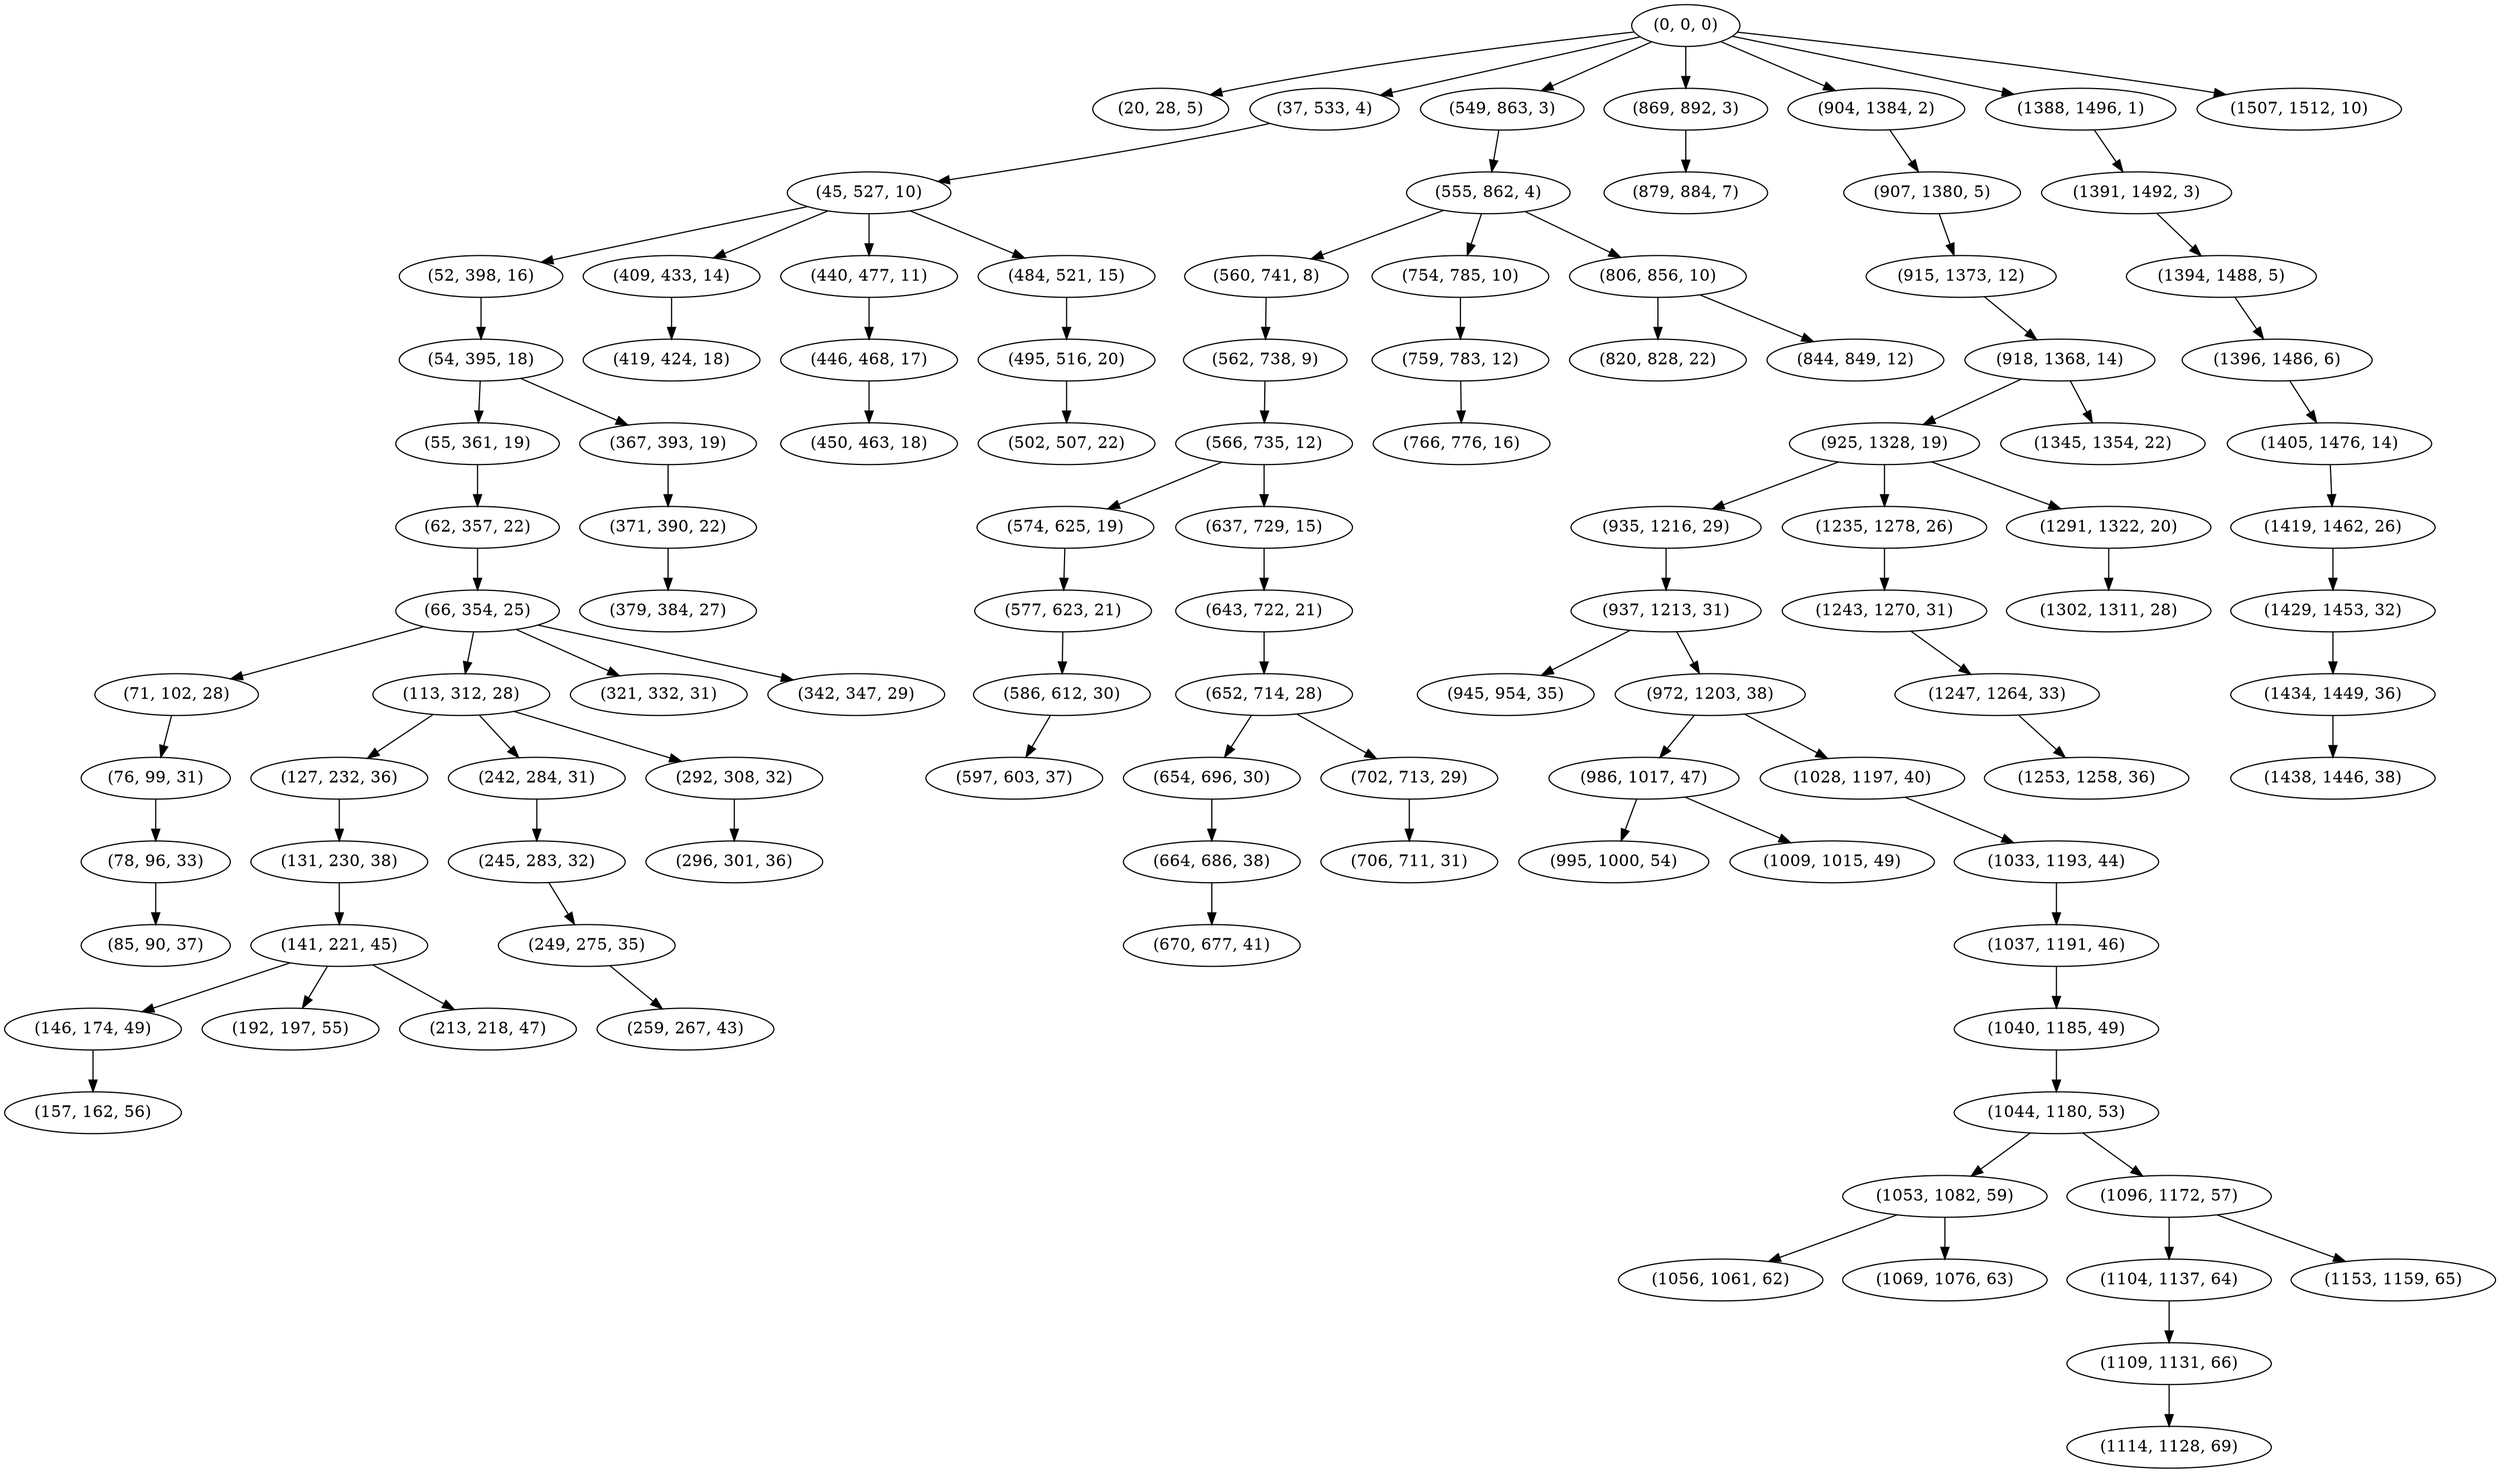 digraph tree {
    "(0, 0, 0)";
    "(20, 28, 5)";
    "(37, 533, 4)";
    "(45, 527, 10)";
    "(52, 398, 16)";
    "(54, 395, 18)";
    "(55, 361, 19)";
    "(62, 357, 22)";
    "(66, 354, 25)";
    "(71, 102, 28)";
    "(76, 99, 31)";
    "(78, 96, 33)";
    "(85, 90, 37)";
    "(113, 312, 28)";
    "(127, 232, 36)";
    "(131, 230, 38)";
    "(141, 221, 45)";
    "(146, 174, 49)";
    "(157, 162, 56)";
    "(192, 197, 55)";
    "(213, 218, 47)";
    "(242, 284, 31)";
    "(245, 283, 32)";
    "(249, 275, 35)";
    "(259, 267, 43)";
    "(292, 308, 32)";
    "(296, 301, 36)";
    "(321, 332, 31)";
    "(342, 347, 29)";
    "(367, 393, 19)";
    "(371, 390, 22)";
    "(379, 384, 27)";
    "(409, 433, 14)";
    "(419, 424, 18)";
    "(440, 477, 11)";
    "(446, 468, 17)";
    "(450, 463, 18)";
    "(484, 521, 15)";
    "(495, 516, 20)";
    "(502, 507, 22)";
    "(549, 863, 3)";
    "(555, 862, 4)";
    "(560, 741, 8)";
    "(562, 738, 9)";
    "(566, 735, 12)";
    "(574, 625, 19)";
    "(577, 623, 21)";
    "(586, 612, 30)";
    "(597, 603, 37)";
    "(637, 729, 15)";
    "(643, 722, 21)";
    "(652, 714, 28)";
    "(654, 696, 30)";
    "(664, 686, 38)";
    "(670, 677, 41)";
    "(702, 713, 29)";
    "(706, 711, 31)";
    "(754, 785, 10)";
    "(759, 783, 12)";
    "(766, 776, 16)";
    "(806, 856, 10)";
    "(820, 828, 22)";
    "(844, 849, 12)";
    "(869, 892, 3)";
    "(879, 884, 7)";
    "(904, 1384, 2)";
    "(907, 1380, 5)";
    "(915, 1373, 12)";
    "(918, 1368, 14)";
    "(925, 1328, 19)";
    "(935, 1216, 29)";
    "(937, 1213, 31)";
    "(945, 954, 35)";
    "(972, 1203, 38)";
    "(986, 1017, 47)";
    "(995, 1000, 54)";
    "(1009, 1015, 49)";
    "(1028, 1197, 40)";
    "(1033, 1193, 44)";
    "(1037, 1191, 46)";
    "(1040, 1185, 49)";
    "(1044, 1180, 53)";
    "(1053, 1082, 59)";
    "(1056, 1061, 62)";
    "(1069, 1076, 63)";
    "(1096, 1172, 57)";
    "(1104, 1137, 64)";
    "(1109, 1131, 66)";
    "(1114, 1128, 69)";
    "(1153, 1159, 65)";
    "(1235, 1278, 26)";
    "(1243, 1270, 31)";
    "(1247, 1264, 33)";
    "(1253, 1258, 36)";
    "(1291, 1322, 20)";
    "(1302, 1311, 28)";
    "(1345, 1354, 22)";
    "(1388, 1496, 1)";
    "(1391, 1492, 3)";
    "(1394, 1488, 5)";
    "(1396, 1486, 6)";
    "(1405, 1476, 14)";
    "(1419, 1462, 26)";
    "(1429, 1453, 32)";
    "(1434, 1449, 36)";
    "(1438, 1446, 38)";
    "(1507, 1512, 10)";
    "(0, 0, 0)" -> "(20, 28, 5)";
    "(0, 0, 0)" -> "(37, 533, 4)";
    "(0, 0, 0)" -> "(549, 863, 3)";
    "(0, 0, 0)" -> "(869, 892, 3)";
    "(0, 0, 0)" -> "(904, 1384, 2)";
    "(0, 0, 0)" -> "(1388, 1496, 1)";
    "(0, 0, 0)" -> "(1507, 1512, 10)";
    "(37, 533, 4)" -> "(45, 527, 10)";
    "(45, 527, 10)" -> "(52, 398, 16)";
    "(45, 527, 10)" -> "(409, 433, 14)";
    "(45, 527, 10)" -> "(440, 477, 11)";
    "(45, 527, 10)" -> "(484, 521, 15)";
    "(52, 398, 16)" -> "(54, 395, 18)";
    "(54, 395, 18)" -> "(55, 361, 19)";
    "(54, 395, 18)" -> "(367, 393, 19)";
    "(55, 361, 19)" -> "(62, 357, 22)";
    "(62, 357, 22)" -> "(66, 354, 25)";
    "(66, 354, 25)" -> "(71, 102, 28)";
    "(66, 354, 25)" -> "(113, 312, 28)";
    "(66, 354, 25)" -> "(321, 332, 31)";
    "(66, 354, 25)" -> "(342, 347, 29)";
    "(71, 102, 28)" -> "(76, 99, 31)";
    "(76, 99, 31)" -> "(78, 96, 33)";
    "(78, 96, 33)" -> "(85, 90, 37)";
    "(113, 312, 28)" -> "(127, 232, 36)";
    "(113, 312, 28)" -> "(242, 284, 31)";
    "(113, 312, 28)" -> "(292, 308, 32)";
    "(127, 232, 36)" -> "(131, 230, 38)";
    "(131, 230, 38)" -> "(141, 221, 45)";
    "(141, 221, 45)" -> "(146, 174, 49)";
    "(141, 221, 45)" -> "(192, 197, 55)";
    "(141, 221, 45)" -> "(213, 218, 47)";
    "(146, 174, 49)" -> "(157, 162, 56)";
    "(242, 284, 31)" -> "(245, 283, 32)";
    "(245, 283, 32)" -> "(249, 275, 35)";
    "(249, 275, 35)" -> "(259, 267, 43)";
    "(292, 308, 32)" -> "(296, 301, 36)";
    "(367, 393, 19)" -> "(371, 390, 22)";
    "(371, 390, 22)" -> "(379, 384, 27)";
    "(409, 433, 14)" -> "(419, 424, 18)";
    "(440, 477, 11)" -> "(446, 468, 17)";
    "(446, 468, 17)" -> "(450, 463, 18)";
    "(484, 521, 15)" -> "(495, 516, 20)";
    "(495, 516, 20)" -> "(502, 507, 22)";
    "(549, 863, 3)" -> "(555, 862, 4)";
    "(555, 862, 4)" -> "(560, 741, 8)";
    "(555, 862, 4)" -> "(754, 785, 10)";
    "(555, 862, 4)" -> "(806, 856, 10)";
    "(560, 741, 8)" -> "(562, 738, 9)";
    "(562, 738, 9)" -> "(566, 735, 12)";
    "(566, 735, 12)" -> "(574, 625, 19)";
    "(566, 735, 12)" -> "(637, 729, 15)";
    "(574, 625, 19)" -> "(577, 623, 21)";
    "(577, 623, 21)" -> "(586, 612, 30)";
    "(586, 612, 30)" -> "(597, 603, 37)";
    "(637, 729, 15)" -> "(643, 722, 21)";
    "(643, 722, 21)" -> "(652, 714, 28)";
    "(652, 714, 28)" -> "(654, 696, 30)";
    "(652, 714, 28)" -> "(702, 713, 29)";
    "(654, 696, 30)" -> "(664, 686, 38)";
    "(664, 686, 38)" -> "(670, 677, 41)";
    "(702, 713, 29)" -> "(706, 711, 31)";
    "(754, 785, 10)" -> "(759, 783, 12)";
    "(759, 783, 12)" -> "(766, 776, 16)";
    "(806, 856, 10)" -> "(820, 828, 22)";
    "(806, 856, 10)" -> "(844, 849, 12)";
    "(869, 892, 3)" -> "(879, 884, 7)";
    "(904, 1384, 2)" -> "(907, 1380, 5)";
    "(907, 1380, 5)" -> "(915, 1373, 12)";
    "(915, 1373, 12)" -> "(918, 1368, 14)";
    "(918, 1368, 14)" -> "(925, 1328, 19)";
    "(918, 1368, 14)" -> "(1345, 1354, 22)";
    "(925, 1328, 19)" -> "(935, 1216, 29)";
    "(925, 1328, 19)" -> "(1235, 1278, 26)";
    "(925, 1328, 19)" -> "(1291, 1322, 20)";
    "(935, 1216, 29)" -> "(937, 1213, 31)";
    "(937, 1213, 31)" -> "(945, 954, 35)";
    "(937, 1213, 31)" -> "(972, 1203, 38)";
    "(972, 1203, 38)" -> "(986, 1017, 47)";
    "(972, 1203, 38)" -> "(1028, 1197, 40)";
    "(986, 1017, 47)" -> "(995, 1000, 54)";
    "(986, 1017, 47)" -> "(1009, 1015, 49)";
    "(1028, 1197, 40)" -> "(1033, 1193, 44)";
    "(1033, 1193, 44)" -> "(1037, 1191, 46)";
    "(1037, 1191, 46)" -> "(1040, 1185, 49)";
    "(1040, 1185, 49)" -> "(1044, 1180, 53)";
    "(1044, 1180, 53)" -> "(1053, 1082, 59)";
    "(1044, 1180, 53)" -> "(1096, 1172, 57)";
    "(1053, 1082, 59)" -> "(1056, 1061, 62)";
    "(1053, 1082, 59)" -> "(1069, 1076, 63)";
    "(1096, 1172, 57)" -> "(1104, 1137, 64)";
    "(1096, 1172, 57)" -> "(1153, 1159, 65)";
    "(1104, 1137, 64)" -> "(1109, 1131, 66)";
    "(1109, 1131, 66)" -> "(1114, 1128, 69)";
    "(1235, 1278, 26)" -> "(1243, 1270, 31)";
    "(1243, 1270, 31)" -> "(1247, 1264, 33)";
    "(1247, 1264, 33)" -> "(1253, 1258, 36)";
    "(1291, 1322, 20)" -> "(1302, 1311, 28)";
    "(1388, 1496, 1)" -> "(1391, 1492, 3)";
    "(1391, 1492, 3)" -> "(1394, 1488, 5)";
    "(1394, 1488, 5)" -> "(1396, 1486, 6)";
    "(1396, 1486, 6)" -> "(1405, 1476, 14)";
    "(1405, 1476, 14)" -> "(1419, 1462, 26)";
    "(1419, 1462, 26)" -> "(1429, 1453, 32)";
    "(1429, 1453, 32)" -> "(1434, 1449, 36)";
    "(1434, 1449, 36)" -> "(1438, 1446, 38)";
}
